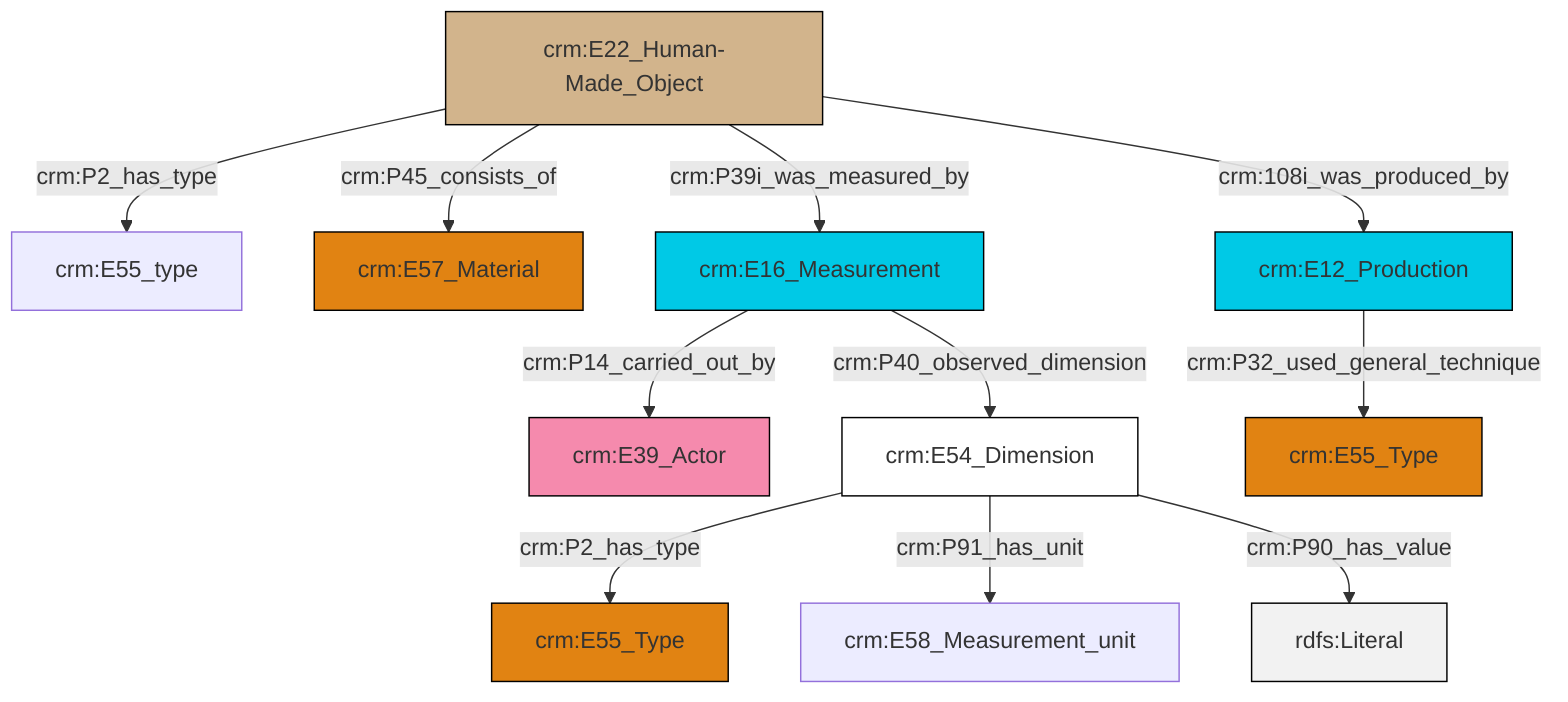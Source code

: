 graph TD
classDef Literal fill:#f2f2f2,stroke:#000000;
classDef CRM_Entity fill:#FFFFFF,stroke:#000000;
classDef Temporal_Entity fill:#00C9E6, stroke:#000000;
classDef Type fill:#E18312, stroke:#000000;
classDef Time-Span fill:#2C9C91, stroke:#000000;
classDef Appellation fill:#FFEB7F, stroke:#000000;
classDef Place fill:#008836, stroke:#000000;
classDef Persistent_Item fill:#B266B2, stroke:#000000;
classDef Conceptual_Object fill:#FFD700, stroke:#000000;
classDef Physical_Thing fill:#D2B48C, stroke:#000000;
classDef Actor fill:#f58aad, stroke:#000000;
classDef PC_Classes fill:#4ce600, stroke:#000000;
classDef Multi fill:#cccccc,stroke:#000000;

0["crm:E54_Dimension"]:::CRM_Entity -->|crm:P2_has_type| 1["crm:E55_Type"]:::Type
0["crm:E54_Dimension"]:::CRM_Entity -->|crm:P91_has_unit| 2["crm:E58_Measurement_unit"]:::Default
5["crm:E22_Human-Made_Object"]:::Physical_Thing -->|crm:P2_has_type| 6["crm:E55_type"]:::Default
8["crm:E16_Measurement"]:::Temporal_Entity -->|crm:P14_carried_out_by| 9["crm:E39_Actor"]:::Actor
5["crm:E22_Human-Made_Object"]:::Physical_Thing -->|crm:P45_consists_of| 12["crm:E57_Material"]:::Type
0["crm:E54_Dimension"]:::CRM_Entity -->|crm:P90_has_value| 13[rdfs:Literal]:::Literal
8["crm:E16_Measurement"]:::Temporal_Entity -->|crm:P40_observed_dimension| 0["crm:E54_Dimension"]:::CRM_Entity
18["crm:E12_Production"]:::Temporal_Entity -->|crm:P32_used_general_technique| 3["crm:E55_Type"]:::Type
5["crm:E22_Human-Made_Object"]:::Physical_Thing -->|crm:P39i_was_measured_by| 8["crm:E16_Measurement"]:::Temporal_Entity
5["crm:E22_Human-Made_Object"]:::Physical_Thing -->|crm:108i_was_produced_by| 18["crm:E12_Production"]:::Temporal_Entity
